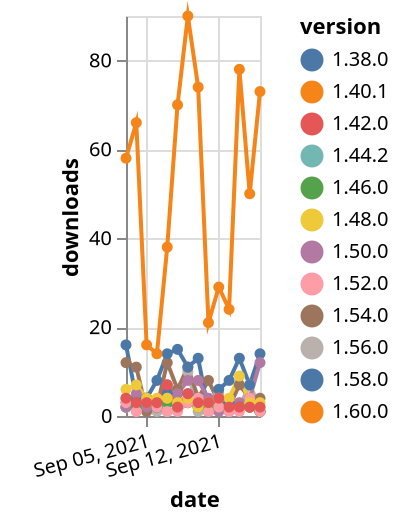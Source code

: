 {"$schema": "https://vega.github.io/schema/vega-lite/v5.json", "description": "A simple bar chart with embedded data.", "data": {"values": [{"date": "2021-09-03", "total": 3069, "delta": 2, "version": "1.40.1"}, {"date": "2021-09-04", "total": 3071, "delta": 2, "version": "1.40.1"}, {"date": "2021-09-05", "total": 3073, "delta": 2, "version": "1.40.1"}, {"date": "2021-09-06", "total": 3075, "delta": 2, "version": "1.40.1"}, {"date": "2021-09-07", "total": 3079, "delta": 4, "version": "1.40.1"}, {"date": "2021-09-08", "total": 3081, "delta": 2, "version": "1.40.1"}, {"date": "2021-09-09", "total": 3084, "delta": 3, "version": "1.40.1"}, {"date": "2021-09-10", "total": 3086, "delta": 2, "version": "1.40.1"}, {"date": "2021-09-11", "total": 3088, "delta": 2, "version": "1.40.1"}, {"date": "2021-09-12", "total": 3090, "delta": 2, "version": "1.40.1"}, {"date": "2021-09-13", "total": 3092, "delta": 2, "version": "1.40.1"}, {"date": "2021-09-14", "total": 3094, "delta": 2, "version": "1.40.1"}, {"date": "2021-09-15", "total": 3096, "delta": 2, "version": "1.40.1"}, {"date": "2021-09-16", "total": 3097, "delta": 1, "version": "1.40.1"}, {"date": "2021-09-03", "total": 3806, "delta": 2, "version": "1.56.0"}, {"date": "2021-09-04", "total": 3808, "delta": 2, "version": "1.56.0"}, {"date": "2021-09-05", "total": 3812, "delta": 4, "version": "1.56.0"}, {"date": "2021-09-06", "total": 3813, "delta": 1, "version": "1.56.0"}, {"date": "2021-09-07", "total": 3814, "delta": 1, "version": "1.56.0"}, {"date": "2021-09-08", "total": 3820, "delta": 6, "version": "1.56.0"}, {"date": "2021-09-09", "total": 3830, "delta": 10, "version": "1.56.0"}, {"date": "2021-09-10", "total": 3831, "delta": 1, "version": "1.56.0"}, {"date": "2021-09-11", "total": 3832, "delta": 1, "version": "1.56.0"}, {"date": "2021-09-12", "total": 3837, "delta": 5, "version": "1.56.0"}, {"date": "2021-09-13", "total": 3838, "delta": 1, "version": "1.56.0"}, {"date": "2021-09-14", "total": 3840, "delta": 2, "version": "1.56.0"}, {"date": "2021-09-15", "total": 3847, "delta": 7, "version": "1.56.0"}, {"date": "2021-09-16", "total": 3849, "delta": 2, "version": "1.56.0"}, {"date": "2021-09-03", "total": 3355, "delta": 2, "version": "1.44.2"}, {"date": "2021-09-04", "total": 3357, "delta": 2, "version": "1.44.2"}, {"date": "2021-09-05", "total": 3359, "delta": 2, "version": "1.44.2"}, {"date": "2021-09-06", "total": 3361, "delta": 2, "version": "1.44.2"}, {"date": "2021-09-07", "total": 3364, "delta": 3, "version": "1.44.2"}, {"date": "2021-09-08", "total": 3366, "delta": 2, "version": "1.44.2"}, {"date": "2021-09-09", "total": 3369, "delta": 3, "version": "1.44.2"}, {"date": "2021-09-10", "total": 3371, "delta": 2, "version": "1.44.2"}, {"date": "2021-09-11", "total": 3373, "delta": 2, "version": "1.44.2"}, {"date": "2021-09-12", "total": 3376, "delta": 3, "version": "1.44.2"}, {"date": "2021-09-13", "total": 3378, "delta": 2, "version": "1.44.2"}, {"date": "2021-09-14", "total": 3380, "delta": 2, "version": "1.44.2"}, {"date": "2021-09-15", "total": 3382, "delta": 2, "version": "1.44.2"}, {"date": "2021-09-16", "total": 3383, "delta": 1, "version": "1.44.2"}, {"date": "2021-09-03", "total": 8570, "delta": 12, "version": "1.54.0"}, {"date": "2021-09-04", "total": 8581, "delta": 11, "version": "1.54.0"}, {"date": "2021-09-05", "total": 8582, "delta": 1, "version": "1.54.0"}, {"date": "2021-09-06", "total": 8584, "delta": 2, "version": "1.54.0"}, {"date": "2021-09-07", "total": 8596, "delta": 12, "version": "1.54.0"}, {"date": "2021-09-08", "total": 8602, "delta": 6, "version": "1.54.0"}, {"date": "2021-09-09", "total": 8613, "delta": 11, "version": "1.54.0"}, {"date": "2021-09-10", "total": 8617, "delta": 4, "version": "1.54.0"}, {"date": "2021-09-11", "total": 8625, "delta": 8, "version": "1.54.0"}, {"date": "2021-09-12", "total": 8628, "delta": 3, "version": "1.54.0"}, {"date": "2021-09-13", "total": 8630, "delta": 2, "version": "1.54.0"}, {"date": "2021-09-14", "total": 8637, "delta": 7, "version": "1.54.0"}, {"date": "2021-09-15", "total": 8641, "delta": 4, "version": "1.54.0"}, {"date": "2021-09-16", "total": 8645, "delta": 4, "version": "1.54.0"}, {"date": "2021-09-03", "total": 8574, "delta": 16, "version": "1.58.0"}, {"date": "2021-09-04", "total": 8578, "delta": 4, "version": "1.58.0"}, {"date": "2021-09-05", "total": 8582, "delta": 4, "version": "1.58.0"}, {"date": "2021-09-06", "total": 8590, "delta": 8, "version": "1.58.0"}, {"date": "2021-09-07", "total": 8604, "delta": 14, "version": "1.58.0"}, {"date": "2021-09-08", "total": 8619, "delta": 15, "version": "1.58.0"}, {"date": "2021-09-09", "total": 8630, "delta": 11, "version": "1.58.0"}, {"date": "2021-09-10", "total": 8643, "delta": 13, "version": "1.58.0"}, {"date": "2021-09-11", "total": 8644, "delta": 1, "version": "1.58.0"}, {"date": "2021-09-12", "total": 8650, "delta": 6, "version": "1.58.0"}, {"date": "2021-09-13", "total": 8658, "delta": 8, "version": "1.58.0"}, {"date": "2021-09-14", "total": 8671, "delta": 13, "version": "1.58.0"}, {"date": "2021-09-15", "total": 8678, "delta": 7, "version": "1.58.0"}, {"date": "2021-09-16", "total": 8692, "delta": 14, "version": "1.58.0"}, {"date": "2021-09-03", "total": 9812, "delta": 2, "version": "1.50.0"}, {"date": "2021-09-04", "total": 9817, "delta": 5, "version": "1.50.0"}, {"date": "2021-09-05", "total": 9819, "delta": 2, "version": "1.50.0"}, {"date": "2021-09-06", "total": 9821, "delta": 2, "version": "1.50.0"}, {"date": "2021-09-07", "total": 9828, "delta": 7, "version": "1.50.0"}, {"date": "2021-09-08", "total": 9833, "delta": 5, "version": "1.50.0"}, {"date": "2021-09-09", "total": 9841, "delta": 8, "version": "1.50.0"}, {"date": "2021-09-10", "total": 9849, "delta": 8, "version": "1.50.0"}, {"date": "2021-09-11", "total": 9853, "delta": 4, "version": "1.50.0"}, {"date": "2021-09-12", "total": 9854, "delta": 1, "version": "1.50.0"}, {"date": "2021-09-13", "total": 9856, "delta": 2, "version": "1.50.0"}, {"date": "2021-09-14", "total": 9859, "delta": 3, "version": "1.50.0"}, {"date": "2021-09-15", "total": 9863, "delta": 4, "version": "1.50.0"}, {"date": "2021-09-16", "total": 9875, "delta": 12, "version": "1.50.0"}, {"date": "2021-09-03", "total": 8467, "delta": 3, "version": "1.38.0"}, {"date": "2021-09-04", "total": 8470, "delta": 3, "version": "1.38.0"}, {"date": "2021-09-05", "total": 8474, "delta": 4, "version": "1.38.0"}, {"date": "2021-09-06", "total": 8476, "delta": 2, "version": "1.38.0"}, {"date": "2021-09-07", "total": 8481, "delta": 5, "version": "1.38.0"}, {"date": "2021-09-08", "total": 8483, "delta": 2, "version": "1.38.0"}, {"date": "2021-09-09", "total": 8488, "delta": 5, "version": "1.38.0"}, {"date": "2021-09-10", "total": 8492, "delta": 4, "version": "1.38.0"}, {"date": "2021-09-11", "total": 8495, "delta": 3, "version": "1.38.0"}, {"date": "2021-09-12", "total": 8497, "delta": 2, "version": "1.38.0"}, {"date": "2021-09-13", "total": 8500, "delta": 3, "version": "1.38.0"}, {"date": "2021-09-14", "total": 8502, "delta": 2, "version": "1.38.0"}, {"date": "2021-09-15", "total": 8505, "delta": 3, "version": "1.38.0"}, {"date": "2021-09-16", "total": 8506, "delta": 1, "version": "1.38.0"}, {"date": "2021-09-03", "total": 2470, "delta": 58, "version": "1.60.0"}, {"date": "2021-09-04", "total": 2536, "delta": 66, "version": "1.60.0"}, {"date": "2021-09-05", "total": 2552, "delta": 16, "version": "1.60.0"}, {"date": "2021-09-06", "total": 2566, "delta": 14, "version": "1.60.0"}, {"date": "2021-09-07", "total": 2604, "delta": 38, "version": "1.60.0"}, {"date": "2021-09-08", "total": 2674, "delta": 70, "version": "1.60.0"}, {"date": "2021-09-09", "total": 2764, "delta": 90, "version": "1.60.0"}, {"date": "2021-09-10", "total": 2838, "delta": 74, "version": "1.60.0"}, {"date": "2021-09-11", "total": 2859, "delta": 21, "version": "1.60.0"}, {"date": "2021-09-12", "total": 2888, "delta": 29, "version": "1.60.0"}, {"date": "2021-09-13", "total": 2912, "delta": 24, "version": "1.60.0"}, {"date": "2021-09-14", "total": 2990, "delta": 78, "version": "1.60.0"}, {"date": "2021-09-15", "total": 3040, "delta": 50, "version": "1.60.0"}, {"date": "2021-09-16", "total": 3113, "delta": 73, "version": "1.60.0"}, {"date": "2021-09-03", "total": 10526, "delta": 4, "version": "1.46.0"}, {"date": "2021-09-04", "total": 10528, "delta": 2, "version": "1.46.0"}, {"date": "2021-09-05", "total": 10531, "delta": 3, "version": "1.46.0"}, {"date": "2021-09-06", "total": 10533, "delta": 2, "version": "1.46.0"}, {"date": "2021-09-07", "total": 10536, "delta": 3, "version": "1.46.0"}, {"date": "2021-09-08", "total": 10538, "delta": 2, "version": "1.46.0"}, {"date": "2021-09-09", "total": 10541, "delta": 3, "version": "1.46.0"}, {"date": "2021-09-10", "total": 10543, "delta": 2, "version": "1.46.0"}, {"date": "2021-09-11", "total": 10545, "delta": 2, "version": "1.46.0"}, {"date": "2021-09-12", "total": 10547, "delta": 2, "version": "1.46.0"}, {"date": "2021-09-13", "total": 10549, "delta": 2, "version": "1.46.0"}, {"date": "2021-09-14", "total": 10551, "delta": 2, "version": "1.46.0"}, {"date": "2021-09-15", "total": 10553, "delta": 2, "version": "1.46.0"}, {"date": "2021-09-16", "total": 10554, "delta": 1, "version": "1.46.0"}, {"date": "2021-09-03", "total": 2292, "delta": 3, "version": "1.52.0"}, {"date": "2021-09-04", "total": 2293, "delta": 1, "version": "1.52.0"}, {"date": "2021-09-05", "total": 2296, "delta": 3, "version": "1.52.0"}, {"date": "2021-09-06", "total": 2298, "delta": 2, "version": "1.52.0"}, {"date": "2021-09-07", "total": 2299, "delta": 1, "version": "1.52.0"}, {"date": "2021-09-08", "total": 2300, "delta": 1, "version": "1.52.0"}, {"date": "2021-09-09", "total": 2303, "delta": 3, "version": "1.52.0"}, {"date": "2021-09-10", "total": 2307, "delta": 4, "version": "1.52.0"}, {"date": "2021-09-11", "total": 2308, "delta": 1, "version": "1.52.0"}, {"date": "2021-09-12", "total": 2310, "delta": 2, "version": "1.52.0"}, {"date": "2021-09-13", "total": 2311, "delta": 1, "version": "1.52.0"}, {"date": "2021-09-14", "total": 2312, "delta": 1, "version": "1.52.0"}, {"date": "2021-09-15", "total": 2316, "delta": 4, "version": "1.52.0"}, {"date": "2021-09-16", "total": 2317, "delta": 1, "version": "1.52.0"}, {"date": "2021-09-03", "total": 13536, "delta": 6, "version": "1.48.0"}, {"date": "2021-09-04", "total": 13543, "delta": 7, "version": "1.48.0"}, {"date": "2021-09-05", "total": 13547, "delta": 4, "version": "1.48.0"}, {"date": "2021-09-06", "total": 13551, "delta": 4, "version": "1.48.0"}, {"date": "2021-09-07", "total": 13555, "delta": 4, "version": "1.48.0"}, {"date": "2021-09-08", "total": 13558, "delta": 3, "version": "1.48.0"}, {"date": "2021-09-09", "total": 13562, "delta": 4, "version": "1.48.0"}, {"date": "2021-09-10", "total": 13564, "delta": 2, "version": "1.48.0"}, {"date": "2021-09-11", "total": 13567, "delta": 3, "version": "1.48.0"}, {"date": "2021-09-12", "total": 13571, "delta": 4, "version": "1.48.0"}, {"date": "2021-09-13", "total": 13575, "delta": 4, "version": "1.48.0"}, {"date": "2021-09-14", "total": 13584, "delta": 9, "version": "1.48.0"}, {"date": "2021-09-15", "total": 13587, "delta": 3, "version": "1.48.0"}, {"date": "2021-09-16", "total": 13590, "delta": 3, "version": "1.48.0"}, {"date": "2021-09-03", "total": 9411, "delta": 4, "version": "1.42.0"}, {"date": "2021-09-04", "total": 9414, "delta": 3, "version": "1.42.0"}, {"date": "2021-09-05", "total": 9417, "delta": 3, "version": "1.42.0"}, {"date": "2021-09-06", "total": 9420, "delta": 3, "version": "1.42.0"}, {"date": "2021-09-07", "total": 9427, "delta": 7, "version": "1.42.0"}, {"date": "2021-09-08", "total": 9429, "delta": 2, "version": "1.42.0"}, {"date": "2021-09-09", "total": 9434, "delta": 5, "version": "1.42.0"}, {"date": "2021-09-10", "total": 9437, "delta": 3, "version": "1.42.0"}, {"date": "2021-09-11", "total": 9440, "delta": 3, "version": "1.42.0"}, {"date": "2021-09-12", "total": 9444, "delta": 4, "version": "1.42.0"}, {"date": "2021-09-13", "total": 9446, "delta": 2, "version": "1.42.0"}, {"date": "2021-09-14", "total": 9448, "delta": 2, "version": "1.42.0"}, {"date": "2021-09-15", "total": 9450, "delta": 2, "version": "1.42.0"}, {"date": "2021-09-16", "total": 9452, "delta": 2, "version": "1.42.0"}]}, "width": "container", "mark": {"type": "line", "point": {"filled": true}}, "encoding": {"x": {"field": "date", "type": "temporal", "timeUnit": "yearmonthdate", "title": "date", "axis": {"labelAngle": -15}}, "y": {"field": "delta", "type": "quantitative", "title": "downloads"}, "color": {"field": "version", "type": "nominal"}, "tooltip": {"field": "delta"}}}